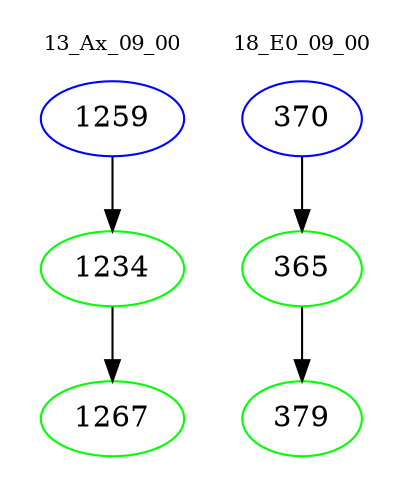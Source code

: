 digraph{
subgraph cluster_0 {
color = white
label = "13_Ax_09_00";
fontsize=10;
T0_1259 [label="1259", color="blue"]
T0_1259 -> T0_1234 [color="black"]
T0_1234 [label="1234", color="green"]
T0_1234 -> T0_1267 [color="black"]
T0_1267 [label="1267", color="green"]
}
subgraph cluster_1 {
color = white
label = "18_E0_09_00";
fontsize=10;
T1_370 [label="370", color="blue"]
T1_370 -> T1_365 [color="black"]
T1_365 [label="365", color="green"]
T1_365 -> T1_379 [color="black"]
T1_379 [label="379", color="green"]
}
}
